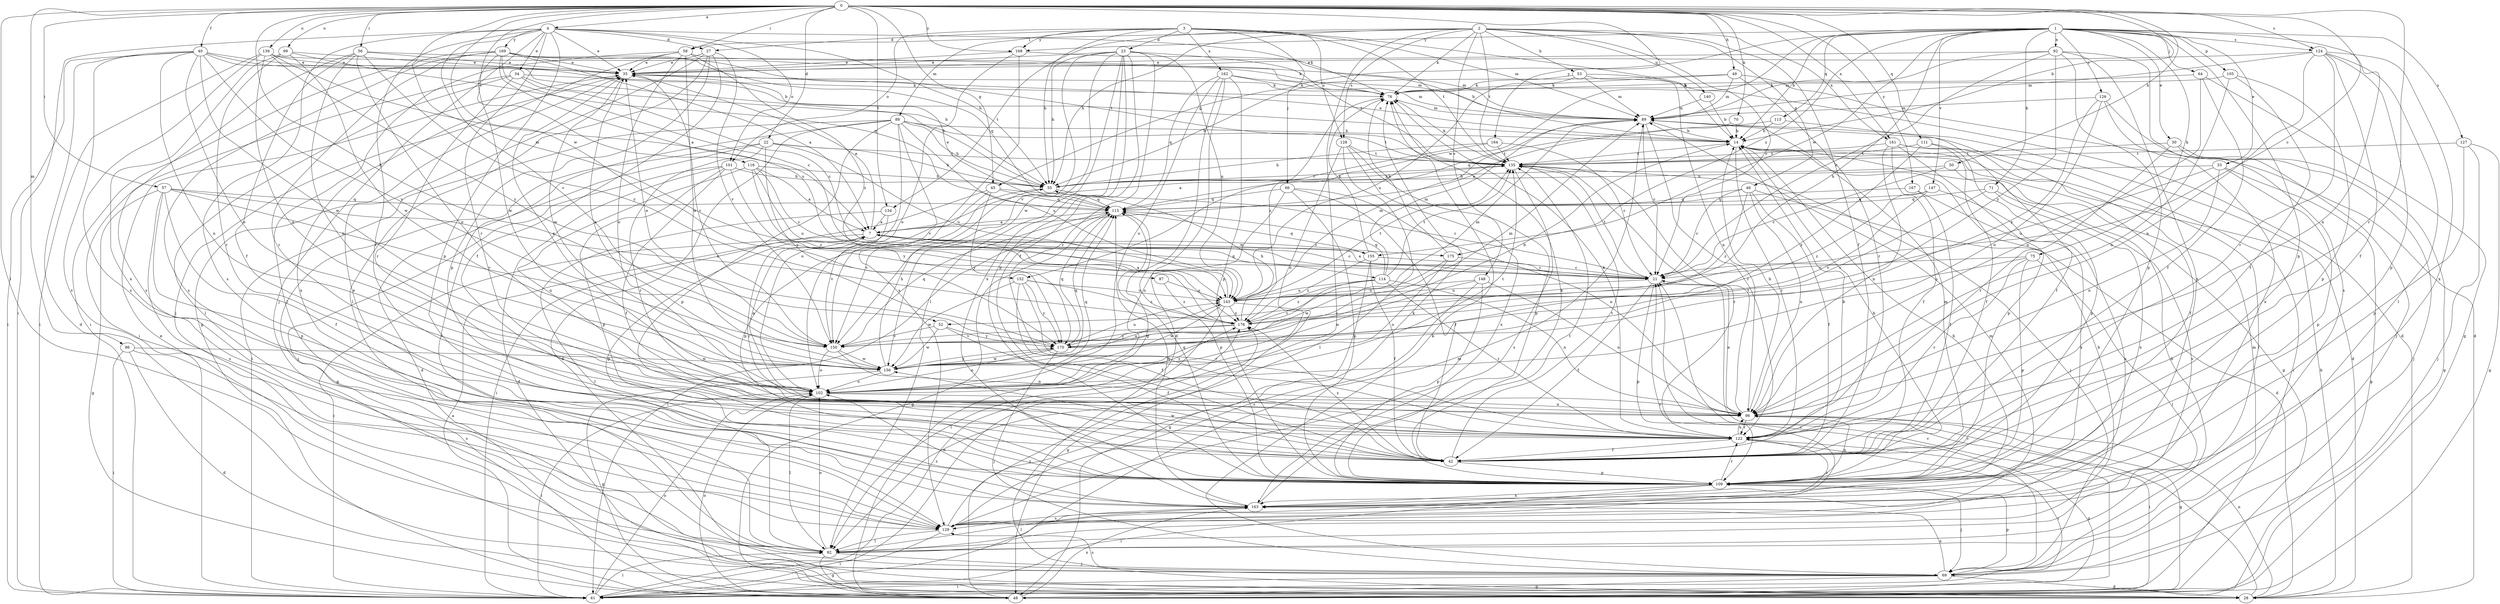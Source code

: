 strict digraph  {
0;
1;
2;
3;
4;
7;
14;
21;
22;
23;
27;
28;
30;
33;
34;
35;
40;
42;
45;
46;
48;
49;
50;
52;
53;
55;
56;
57;
58;
61;
64;
66;
69;
70;
71;
75;
76;
82;
86;
87;
88;
89;
92;
96;
99;
101;
102;
105;
109;
111;
113;
114;
115;
116;
122;
124;
126;
127;
128;
129;
134;
135;
139;
140;
143;
147;
148;
150;
152;
155;
156;
161;
162;
163;
164;
167;
168;
169;
170;
175;
176;
0 -> 4  [label=a];
0 -> 14  [label=b];
0 -> 21  [label=c];
0 -> 22  [label=d];
0 -> 40  [label=f];
0 -> 45  [label=g];
0 -> 49  [label=h];
0 -> 50  [label=h];
0 -> 52  [label=h];
0 -> 56  [label=i];
0 -> 57  [label=i];
0 -> 58  [label=i];
0 -> 70  [label=k];
0 -> 82  [label=l];
0 -> 86  [label=m];
0 -> 87  [label=m];
0 -> 99  [label=o];
0 -> 111  [label=q];
0 -> 116  [label=r];
0 -> 122  [label=r];
0 -> 124  [label=s];
0 -> 134  [label=t];
0 -> 139  [label=u];
0 -> 152  [label=w];
0 -> 161  [label=x];
0 -> 164  [label=y];
0 -> 167  [label=y];
0 -> 168  [label=y];
1 -> 14  [label=b];
1 -> 30  [label=e];
1 -> 33  [label=e];
1 -> 45  [label=g];
1 -> 52  [label=h];
1 -> 64  [label=j];
1 -> 71  [label=k];
1 -> 75  [label=k];
1 -> 92  [label=n];
1 -> 96  [label=n];
1 -> 105  [label=p];
1 -> 109  [label=p];
1 -> 113  [label=q];
1 -> 124  [label=s];
1 -> 126  [label=s];
1 -> 127  [label=s];
1 -> 147  [label=v];
1 -> 152  [label=w];
1 -> 155  [label=w];
1 -> 168  [label=y];
1 -> 175  [label=z];
2 -> 21  [label=c];
2 -> 42  [label=f];
2 -> 46  [label=g];
2 -> 53  [label=h];
2 -> 55  [label=h];
2 -> 58  [label=i];
2 -> 61  [label=i];
2 -> 76  [label=k];
2 -> 128  [label=s];
2 -> 134  [label=t];
2 -> 135  [label=t];
2 -> 140  [label=u];
2 -> 148  [label=v];
2 -> 161  [label=x];
3 -> 14  [label=b];
3 -> 23  [label=d];
3 -> 27  [label=d];
3 -> 55  [label=h];
3 -> 66  [label=j];
3 -> 88  [label=m];
3 -> 89  [label=m];
3 -> 101  [label=o];
3 -> 128  [label=s];
3 -> 135  [label=t];
3 -> 162  [label=x];
3 -> 168  [label=y];
4 -> 27  [label=d];
4 -> 34  [label=e];
4 -> 35  [label=e];
4 -> 42  [label=f];
4 -> 55  [label=h];
4 -> 61  [label=i];
4 -> 69  [label=j];
4 -> 76  [label=k];
4 -> 101  [label=o];
4 -> 109  [label=p];
4 -> 122  [label=r];
4 -> 129  [label=s];
4 -> 150  [label=v];
4 -> 169  [label=y];
7 -> 21  [label=c];
7 -> 35  [label=e];
7 -> 61  [label=i];
7 -> 109  [label=p];
7 -> 114  [label=q];
7 -> 122  [label=r];
7 -> 155  [label=w];
7 -> 175  [label=z];
14 -> 35  [label=e];
14 -> 48  [label=g];
14 -> 122  [label=r];
14 -> 135  [label=t];
21 -> 7  [label=a];
21 -> 42  [label=f];
21 -> 96  [label=n];
21 -> 109  [label=p];
21 -> 135  [label=t];
21 -> 143  [label=u];
22 -> 28  [label=d];
22 -> 55  [label=h];
22 -> 69  [label=j];
22 -> 122  [label=r];
22 -> 135  [label=t];
22 -> 143  [label=u];
22 -> 170  [label=y];
23 -> 35  [label=e];
23 -> 42  [label=f];
23 -> 55  [label=h];
23 -> 82  [label=l];
23 -> 109  [label=p];
23 -> 122  [label=r];
23 -> 135  [label=t];
23 -> 143  [label=u];
23 -> 150  [label=v];
23 -> 156  [label=w];
23 -> 163  [label=x];
27 -> 35  [label=e];
27 -> 42  [label=f];
27 -> 48  [label=g];
27 -> 82  [label=l];
27 -> 109  [label=p];
27 -> 150  [label=v];
28 -> 14  [label=b];
28 -> 21  [label=c];
28 -> 35  [label=e];
28 -> 96  [label=n];
30 -> 48  [label=g];
30 -> 69  [label=j];
30 -> 122  [label=r];
30 -> 135  [label=t];
33 -> 48  [label=g];
33 -> 55  [label=h];
33 -> 96  [label=n];
33 -> 109  [label=p];
33 -> 143  [label=u];
34 -> 21  [label=c];
34 -> 55  [label=h];
34 -> 61  [label=i];
34 -> 76  [label=k];
34 -> 82  [label=l];
34 -> 122  [label=r];
35 -> 76  [label=k];
35 -> 150  [label=v];
35 -> 156  [label=w];
35 -> 163  [label=x];
40 -> 14  [label=b];
40 -> 28  [label=d];
40 -> 35  [label=e];
40 -> 55  [label=h];
40 -> 61  [label=i];
40 -> 96  [label=n];
40 -> 102  [label=o];
40 -> 129  [label=s];
40 -> 150  [label=v];
40 -> 156  [label=w];
42 -> 14  [label=b];
42 -> 109  [label=p];
42 -> 135  [label=t];
42 -> 156  [label=w];
42 -> 176  [label=z];
45 -> 21  [label=c];
45 -> 61  [label=i];
45 -> 109  [label=p];
45 -> 115  [label=q];
45 -> 170  [label=y];
46 -> 21  [label=c];
46 -> 28  [label=d];
46 -> 42  [label=f];
46 -> 96  [label=n];
46 -> 115  [label=q];
46 -> 176  [label=z];
48 -> 7  [label=a];
48 -> 102  [label=o];
48 -> 163  [label=x];
48 -> 176  [label=z];
49 -> 28  [label=d];
49 -> 55  [label=h];
49 -> 76  [label=k];
49 -> 89  [label=m];
49 -> 122  [label=r];
50 -> 21  [label=c];
50 -> 42  [label=f];
50 -> 55  [label=h];
52 -> 42  [label=f];
52 -> 150  [label=v];
52 -> 156  [label=w];
52 -> 170  [label=y];
53 -> 28  [label=d];
53 -> 76  [label=k];
53 -> 89  [label=m];
53 -> 96  [label=n];
53 -> 143  [label=u];
55 -> 115  [label=q];
55 -> 135  [label=t];
55 -> 150  [label=v];
56 -> 35  [label=e];
56 -> 42  [label=f];
56 -> 76  [label=k];
56 -> 96  [label=n];
56 -> 102  [label=o];
56 -> 129  [label=s];
56 -> 170  [label=y];
57 -> 42  [label=f];
57 -> 48  [label=g];
57 -> 109  [label=p];
57 -> 115  [label=q];
57 -> 129  [label=s];
57 -> 150  [label=v];
57 -> 176  [label=z];
58 -> 35  [label=e];
58 -> 69  [label=j];
58 -> 82  [label=l];
58 -> 89  [label=m];
58 -> 102  [label=o];
58 -> 156  [label=w];
58 -> 176  [label=z];
61 -> 21  [label=c];
61 -> 82  [label=l];
61 -> 89  [label=m];
61 -> 102  [label=o];
61 -> 176  [label=z];
64 -> 42  [label=f];
64 -> 48  [label=g];
64 -> 76  [label=k];
64 -> 96  [label=n];
66 -> 42  [label=f];
66 -> 96  [label=n];
66 -> 102  [label=o];
66 -> 109  [label=p];
66 -> 115  [label=q];
69 -> 14  [label=b];
69 -> 21  [label=c];
69 -> 28  [label=d];
69 -> 48  [label=g];
69 -> 61  [label=i];
69 -> 76  [label=k];
69 -> 89  [label=m];
69 -> 109  [label=p];
69 -> 129  [label=s];
69 -> 163  [label=x];
70 -> 7  [label=a];
70 -> 14  [label=b];
71 -> 115  [label=q];
71 -> 129  [label=s];
71 -> 150  [label=v];
71 -> 163  [label=x];
75 -> 21  [label=c];
75 -> 82  [label=l];
75 -> 109  [label=p];
75 -> 122  [label=r];
75 -> 143  [label=u];
76 -> 89  [label=m];
76 -> 176  [label=z];
82 -> 14  [label=b];
82 -> 48  [label=g];
82 -> 69  [label=j];
82 -> 89  [label=m];
82 -> 102  [label=o];
86 -> 28  [label=d];
86 -> 61  [label=i];
86 -> 129  [label=s];
86 -> 156  [label=w];
87 -> 143  [label=u];
87 -> 176  [label=z];
88 -> 14  [label=b];
88 -> 28  [label=d];
88 -> 55  [label=h];
88 -> 61  [label=i];
88 -> 82  [label=l];
88 -> 102  [label=o];
88 -> 109  [label=p];
88 -> 135  [label=t];
88 -> 143  [label=u];
88 -> 150  [label=v];
89 -> 14  [label=b];
89 -> 21  [label=c];
89 -> 28  [label=d];
89 -> 122  [label=r];
92 -> 21  [label=c];
92 -> 35  [label=e];
92 -> 89  [label=m];
92 -> 109  [label=p];
92 -> 129  [label=s];
92 -> 163  [label=x];
92 -> 170  [label=y];
96 -> 14  [label=b];
96 -> 48  [label=g];
96 -> 61  [label=i];
96 -> 122  [label=r];
96 -> 135  [label=t];
99 -> 35  [label=e];
99 -> 115  [label=q];
99 -> 122  [label=r];
99 -> 156  [label=w];
99 -> 163  [label=x];
101 -> 28  [label=d];
101 -> 42  [label=f];
101 -> 48  [label=g];
101 -> 55  [label=h];
101 -> 109  [label=p];
101 -> 170  [label=y];
102 -> 7  [label=a];
102 -> 35  [label=e];
102 -> 61  [label=i];
102 -> 82  [label=l];
102 -> 96  [label=n];
102 -> 115  [label=q];
102 -> 135  [label=t];
102 -> 176  [label=z];
105 -> 42  [label=f];
105 -> 76  [label=k];
105 -> 96  [label=n];
105 -> 109  [label=p];
109 -> 14  [label=b];
109 -> 61  [label=i];
109 -> 69  [label=j];
109 -> 76  [label=k];
109 -> 89  [label=m];
109 -> 96  [label=n];
109 -> 115  [label=q];
109 -> 122  [label=r];
109 -> 163  [label=x];
111 -> 42  [label=f];
111 -> 109  [label=p];
111 -> 135  [label=t];
111 -> 170  [label=y];
113 -> 14  [label=b];
113 -> 42  [label=f];
113 -> 115  [label=q];
114 -> 89  [label=m];
114 -> 96  [label=n];
114 -> 115  [label=q];
114 -> 122  [label=r];
114 -> 135  [label=t];
114 -> 143  [label=u];
114 -> 150  [label=v];
114 -> 176  [label=z];
115 -> 7  [label=a];
115 -> 35  [label=e];
115 -> 48  [label=g];
115 -> 61  [label=i];
115 -> 109  [label=p];
116 -> 7  [label=a];
116 -> 21  [label=c];
116 -> 55  [label=h];
116 -> 96  [label=n];
116 -> 143  [label=u];
116 -> 176  [label=z];
122 -> 42  [label=f];
122 -> 48  [label=g];
122 -> 61  [label=i];
122 -> 76  [label=k];
122 -> 96  [label=n];
124 -> 35  [label=e];
124 -> 42  [label=f];
124 -> 82  [label=l];
124 -> 89  [label=m];
124 -> 96  [label=n];
124 -> 109  [label=p];
124 -> 122  [label=r];
124 -> 163  [label=x];
126 -> 69  [label=j];
126 -> 89  [label=m];
126 -> 102  [label=o];
126 -> 163  [label=x];
126 -> 170  [label=y];
127 -> 48  [label=g];
127 -> 69  [label=j];
127 -> 109  [label=p];
127 -> 135  [label=t];
128 -> 82  [label=l];
128 -> 102  [label=o];
128 -> 109  [label=p];
128 -> 135  [label=t];
128 -> 163  [label=x];
129 -> 14  [label=b];
129 -> 21  [label=c];
129 -> 61  [label=i];
129 -> 76  [label=k];
129 -> 82  [label=l];
134 -> 7  [label=a];
134 -> 82  [label=l];
134 -> 150  [label=v];
135 -> 55  [label=h];
135 -> 69  [label=j];
135 -> 76  [label=k];
135 -> 122  [label=r];
135 -> 129  [label=s];
139 -> 7  [label=a];
139 -> 35  [label=e];
139 -> 61  [label=i];
139 -> 89  [label=m];
139 -> 102  [label=o];
139 -> 129  [label=s];
139 -> 170  [label=y];
140 -> 14  [label=b];
140 -> 89  [label=m];
143 -> 7  [label=a];
143 -> 48  [label=g];
143 -> 82  [label=l];
143 -> 89  [label=m];
143 -> 135  [label=t];
143 -> 156  [label=w];
143 -> 176  [label=z];
147 -> 115  [label=q];
147 -> 129  [label=s];
147 -> 150  [label=v];
147 -> 176  [label=z];
148 -> 96  [label=n];
148 -> 109  [label=p];
148 -> 129  [label=s];
148 -> 143  [label=u];
148 -> 156  [label=w];
150 -> 35  [label=e];
150 -> 96  [label=n];
150 -> 102  [label=o];
150 -> 115  [label=q];
150 -> 156  [label=w];
152 -> 42  [label=f];
152 -> 122  [label=r];
152 -> 143  [label=u];
152 -> 156  [label=w];
152 -> 170  [label=y];
152 -> 176  [label=z];
155 -> 21  [label=c];
155 -> 42  [label=f];
155 -> 48  [label=g];
155 -> 76  [label=k];
155 -> 115  [label=q];
155 -> 176  [label=z];
156 -> 35  [label=e];
156 -> 48  [label=g];
156 -> 55  [label=h];
156 -> 102  [label=o];
156 -> 115  [label=q];
156 -> 143  [label=u];
156 -> 170  [label=y];
161 -> 42  [label=f];
161 -> 61  [label=i];
161 -> 82  [label=l];
161 -> 96  [label=n];
161 -> 109  [label=p];
161 -> 135  [label=t];
162 -> 28  [label=d];
162 -> 48  [label=g];
162 -> 76  [label=k];
162 -> 89  [label=m];
162 -> 102  [label=o];
162 -> 109  [label=p];
162 -> 115  [label=q];
163 -> 35  [label=e];
163 -> 82  [label=l];
163 -> 102  [label=o];
163 -> 115  [label=q];
163 -> 122  [label=r];
163 -> 129  [label=s];
163 -> 135  [label=t];
164 -> 7  [label=a];
164 -> 21  [label=c];
164 -> 55  [label=h];
164 -> 135  [label=t];
167 -> 42  [label=f];
167 -> 115  [label=q];
167 -> 163  [label=x];
168 -> 14  [label=b];
168 -> 35  [label=e];
168 -> 102  [label=o];
168 -> 129  [label=s];
169 -> 7  [label=a];
169 -> 21  [label=c];
169 -> 35  [label=e];
169 -> 61  [label=i];
169 -> 115  [label=q];
169 -> 122  [label=r];
169 -> 129  [label=s];
169 -> 135  [label=t];
169 -> 143  [label=u];
169 -> 156  [label=w];
170 -> 14  [label=b];
170 -> 69  [label=j];
170 -> 89  [label=m];
170 -> 102  [label=o];
170 -> 115  [label=q];
170 -> 143  [label=u];
170 -> 156  [label=w];
175 -> 21  [label=c];
175 -> 76  [label=k];
175 -> 102  [label=o];
175 -> 156  [label=w];
176 -> 55  [label=h];
176 -> 89  [label=m];
176 -> 150  [label=v];
176 -> 170  [label=y];
}
